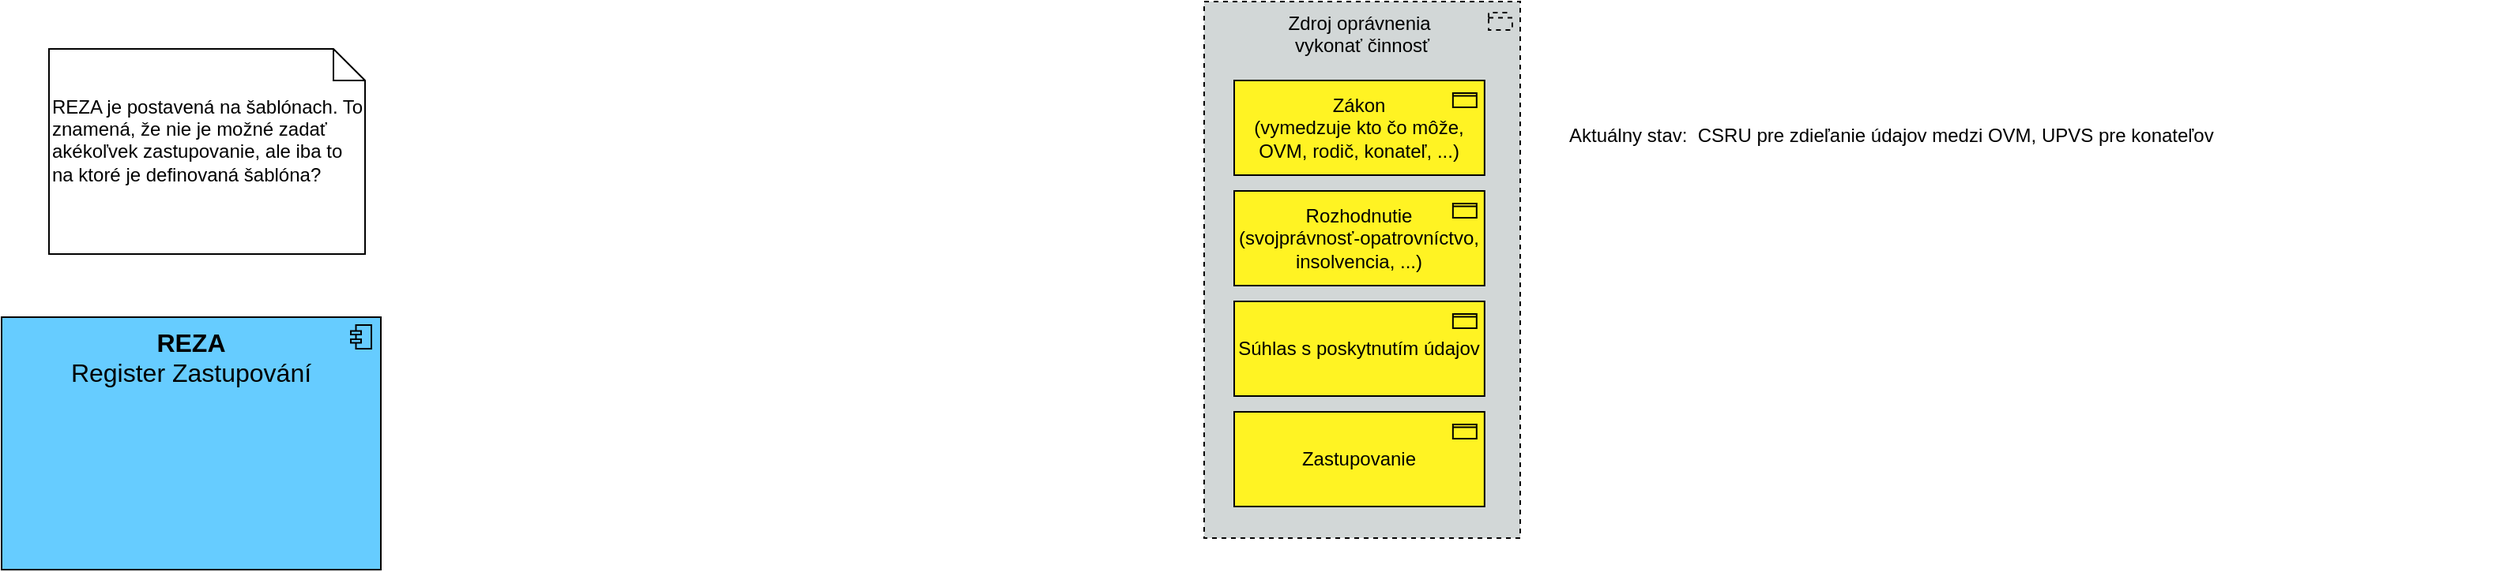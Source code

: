 <mxfile version="26.2.2">
  <diagram name="Page-1" id="j5hZJTxDQeNvyBJZ4xVc">
    <mxGraphModel dx="2068" dy="1234" grid="1" gridSize="10" guides="1" tooltips="1" connect="1" arrows="1" fold="1" page="1" pageScale="1" pageWidth="3300" pageHeight="2339" math="0" shadow="0">
      <root>
        <mxCell id="0" />
        <mxCell id="1" parent="0" />
        <mxCell id="hB63PjV7OjoRcowemufh-1" value="Zdroj oprávnenia&amp;nbsp;&lt;div&gt;vykonať činnosť&lt;/div&gt;" style="html=1;outlineConnect=0;whiteSpace=wrap;shape=mxgraph.archimate3.application;appType=grouping;archiType=square;dashed=1;fillColor=#D2D7D7;verticalAlign=top;strokeColor=#000000;" parent="1" vertex="1">
          <mxGeometry x="861" y="40" width="200" height="340" as="geometry" />
        </mxCell>
        <mxCell id="hB63PjV7OjoRcowemufh-37" value="&lt;span style=&quot;font-size: 16px;&quot;&gt;&lt;b&gt;REZA&lt;/b&gt;&lt;/span&gt;&lt;div&gt;&lt;span style=&quot;font-size: 16px;&quot;&gt;Register Zastupování&lt;br&gt;&lt;/span&gt;&lt;div&gt;&lt;span style=&quot;text-indent: -0.38in; background-color: transparent; color: light-dark(rgb(0, 0, 0), rgb(255, 255, 255)); vertical-align: baseline;&quot;&gt;&lt;br&gt;&lt;/span&gt;&lt;/div&gt;&lt;div style=&quot;text-align: left; text-indent: -36.48px;&quot;&gt;&lt;br&gt;&lt;/div&gt;&lt;/div&gt;" style="html=1;outlineConnect=0;whiteSpace=wrap;fillColor=#66CCFF;shape=mxgraph.archimate3.application;appType=comp;archiType=square;verticalAlign=top;strokeColor=#000000;" parent="1" vertex="1">
          <mxGeometry x="100" y="240" width="240" height="160" as="geometry" />
        </mxCell>
        <mxCell id="hB63PjV7OjoRcowemufh-41" value="&lt;font face=&quot;Aptos, sans-serif&quot;&gt;REZA je postavená na šablónach. To znamená, že nie je možné zadať akékoľvek zastupovanie, ale iba to na ktoré je definovaná šablóna?&lt;/font&gt;&lt;div&gt;&lt;font face=&quot;Aptos, sans-serif&quot;&gt;&lt;br&gt;&lt;/font&gt;&lt;/div&gt;" style="shape=note;size=20;whiteSpace=wrap;html=1;align=left;" parent="1" vertex="1">
          <mxGeometry x="130" y="70" width="200" height="130" as="geometry" />
        </mxCell>
        <mxCell id="hB63PjV7OjoRcowemufh-42" value="Zákon&lt;div&gt;(vymedzuje kto čo môže,&lt;/div&gt;&lt;div&gt;OVM, rodič, konateľ, ...)&lt;/div&gt;" style="html=1;outlineConnect=0;whiteSpace=wrap;fillColor=#FFF323;shape=mxgraph.archimate3.application;appType=passive;archiType=square;strokeColor=#000000;" parent="1" vertex="1">
          <mxGeometry x="880.003" y="90" width="158.421" height="60" as="geometry" />
        </mxCell>
        <mxCell id="hB63PjV7OjoRcowemufh-43" value="Rozhodnutie&lt;div&gt;(svojprávnosť-opatrovníctvo, insolvencia, ...)&lt;/div&gt;" style="html=1;outlineConnect=0;whiteSpace=wrap;fillColor=#FFF323;shape=mxgraph.archimate3.application;appType=passive;archiType=square;strokeColor=#000000;" parent="1" vertex="1">
          <mxGeometry x="880.003" y="160" width="158.421" height="60" as="geometry" />
        </mxCell>
        <mxCell id="hB63PjV7OjoRcowemufh-44" value="Súhlas s poskytnutím údajov" style="html=1;outlineConnect=0;whiteSpace=wrap;fillColor=#FFF323;shape=mxgraph.archimate3.application;appType=passive;archiType=square;strokeColor=#000000;" parent="1" vertex="1">
          <mxGeometry x="880.003" y="230" width="158.421" height="60" as="geometry" />
        </mxCell>
        <mxCell id="iv6szVx4WTPXD9R7225q-1" value="Zastupovanie" style="html=1;outlineConnect=0;whiteSpace=wrap;fillColor=#FFF323;shape=mxgraph.archimate3.application;appType=passive;archiType=square;strokeColor=#000000;" parent="1" vertex="1">
          <mxGeometry x="880.003" y="299.996" width="158.421" height="60" as="geometry" />
        </mxCell>
        <mxCell id="iv6szVx4WTPXD9R7225q-2" value="Aktuálny stav:&amp;nbsp; CSRU pre zdieľanie údajov medzi OVM, UPVS pre konateľov" style="text;strokeColor=none;align=left;fillColor=none;html=1;verticalAlign=middle;whiteSpace=wrap;rounded=0;" parent="1" vertex="1">
          <mxGeometry x="1090" y="110" width="590" height="30" as="geometry" />
        </mxCell>
      </root>
    </mxGraphModel>
  </diagram>
</mxfile>
